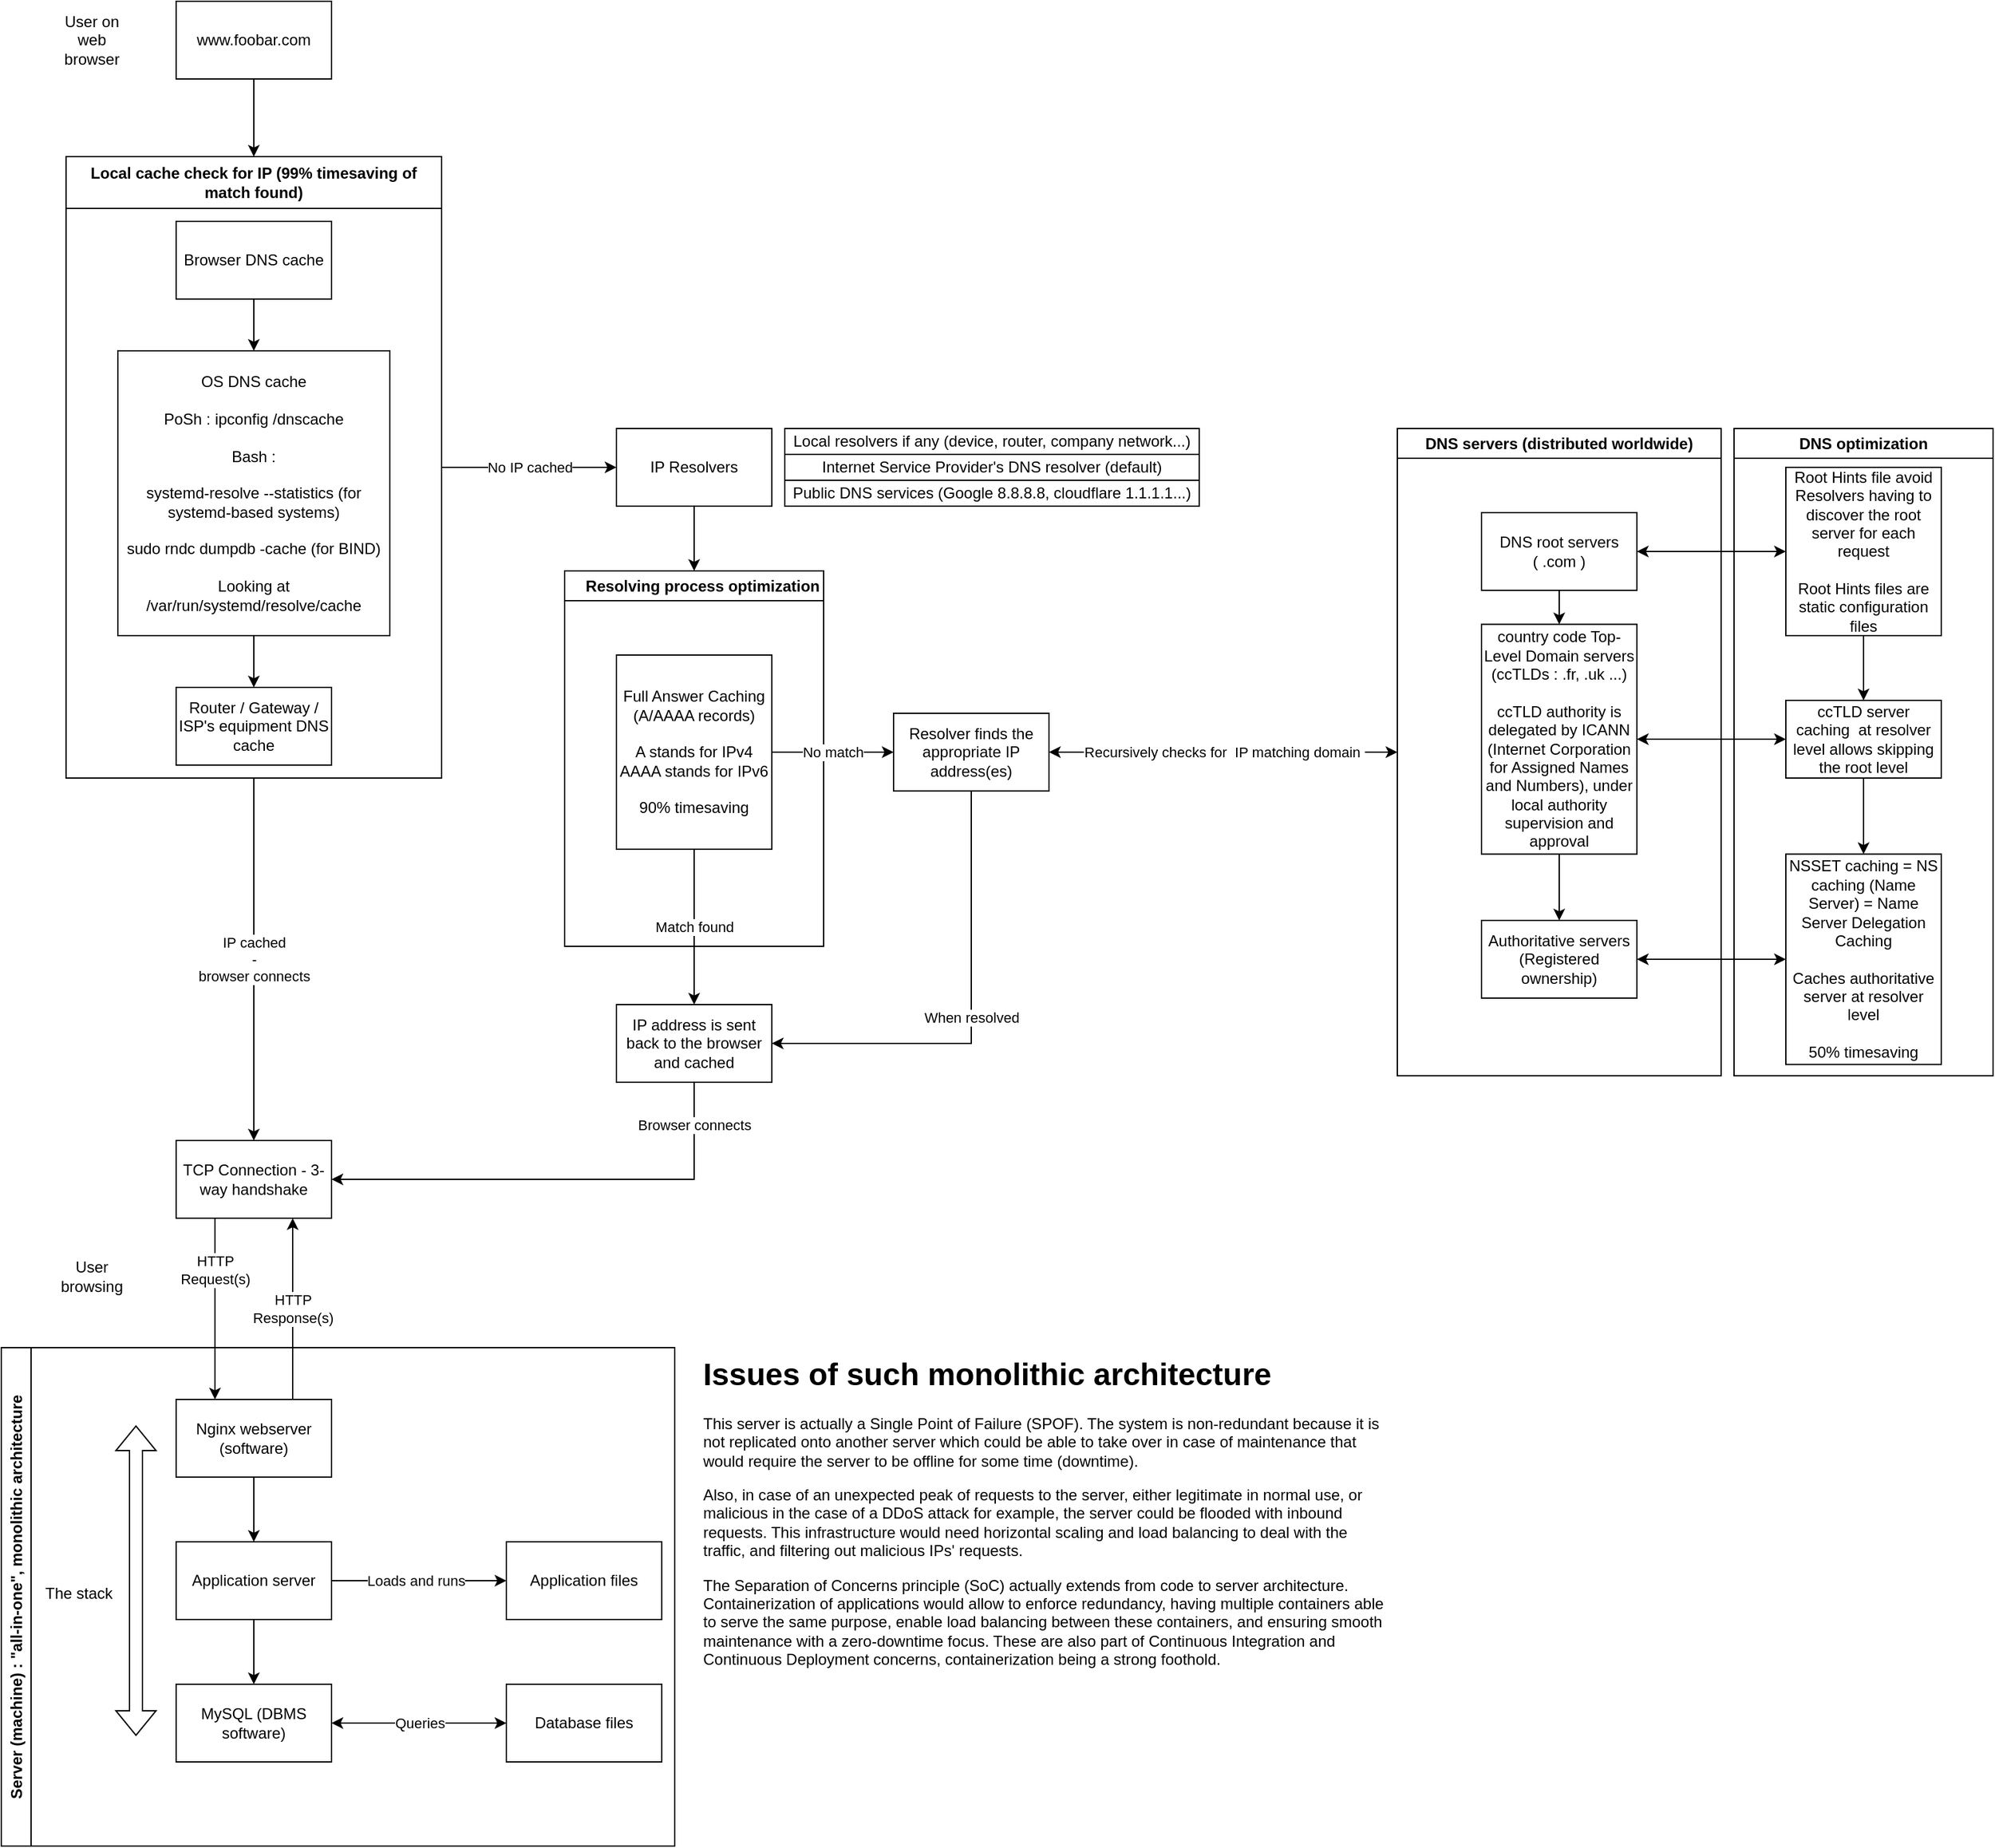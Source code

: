 <mxfile version="27.0.5">
  <diagram name="Page-1" id="AMXWV3zxx2AqXyukk0Ai">
    <mxGraphModel dx="2363" dy="1260" grid="1" gridSize="10" guides="1" tooltips="1" connect="1" arrows="1" fold="1" page="1" pageScale="1" pageWidth="850" pageHeight="1100" math="0" shadow="0">
      <root>
        <mxCell id="0" />
        <mxCell id="1" parent="0" />
        <mxCell id="K1ztfGsYkskTR4_yVOU--4" style="edgeStyle=orthogonalEdgeStyle;rounded=0;orthogonalLoop=1;jettySize=auto;html=1;exitX=0.5;exitY=1;exitDx=0;exitDy=0;entryX=0.5;entryY=0;entryDx=0;entryDy=0;" parent="1" source="K1ztfGsYkskTR4_yVOU--1" target="n4Y1SSVw6h_WjynO-tZ9-29" edge="1">
          <mxGeometry relative="1" as="geometry">
            <mxPoint x="235" y="160" as="targetPoint" />
          </mxGeometry>
        </mxCell>
        <mxCell id="K1ztfGsYkskTR4_yVOU--1" value="www.foobar.com" style="rounded=0;whiteSpace=wrap;html=1;" parent="1" vertex="1">
          <mxGeometry x="175" y="40" width="120" height="60" as="geometry" />
        </mxCell>
        <mxCell id="K1ztfGsYkskTR4_yVOU--2" value="User on web browser" style="text;html=1;align=center;verticalAlign=middle;whiteSpace=wrap;rounded=0;" parent="1" vertex="1">
          <mxGeometry x="80" y="55" width="60" height="30" as="geometry" />
        </mxCell>
        <mxCell id="K1ztfGsYkskTR4_yVOU--7" value="No IP cached" style="edgeStyle=orthogonalEdgeStyle;rounded=0;orthogonalLoop=1;jettySize=auto;html=1;exitX=1;exitY=0.5;exitDx=0;exitDy=0;entryX=0;entryY=0.5;entryDx=0;entryDy=0;" parent="1" source="n4Y1SSVw6h_WjynO-tZ9-29" target="K1ztfGsYkskTR4_yVOU--5" edge="1">
          <mxGeometry relative="1" as="geometry">
            <mxPoint x="295" y="190" as="sourcePoint" />
          </mxGeometry>
        </mxCell>
        <mxCell id="K1ztfGsYkskTR4_yVOU--13" value="IP cached&lt;br&gt;-&lt;br&gt;browser connects" style="edgeStyle=orthogonalEdgeStyle;rounded=0;orthogonalLoop=1;jettySize=auto;html=1;exitX=0.5;exitY=1;exitDx=0;exitDy=0;entryX=0.5;entryY=0;entryDx=0;entryDy=0;" parent="1" source="n4Y1SSVw6h_WjynO-tZ9-29" target="n4Y1SSVw6h_WjynO-tZ9-35" edge="1">
          <mxGeometry relative="1" as="geometry">
            <mxPoint x="235" y="220" as="sourcePoint" />
            <mxPoint as="offset" />
          </mxGeometry>
        </mxCell>
        <mxCell id="K1ztfGsYkskTR4_yVOU--14" value="Browser connects" style="edgeStyle=orthogonalEdgeStyle;rounded=0;orthogonalLoop=1;jettySize=auto;html=1;exitX=0.5;exitY=1;exitDx=0;exitDy=0;entryX=1;entryY=0.5;entryDx=0;entryDy=0;" parent="1" source="K1ztfGsYkskTR4_yVOU--10" target="n4Y1SSVw6h_WjynO-tZ9-35" edge="1">
          <mxGeometry x="-0.815" relative="1" as="geometry">
            <mxPoint as="offset" />
          </mxGeometry>
        </mxCell>
        <mxCell id="K1ztfGsYkskTR4_yVOU--19" value="Server (machine) : &quot;all-in-one&quot;, monolithic architecture" style="swimlane;horizontal=0;whiteSpace=wrap;html=1;" parent="1" vertex="1">
          <mxGeometry x="40" y="1080" width="520" height="385" as="geometry" />
        </mxCell>
        <mxCell id="K1ztfGsYkskTR4_yVOU--23" style="edgeStyle=orthogonalEdgeStyle;rounded=0;orthogonalLoop=1;jettySize=auto;html=1;exitX=0.5;exitY=1;exitDx=0;exitDy=0;entryX=0.5;entryY=0;entryDx=0;entryDy=0;" parent="K1ztfGsYkskTR4_yVOU--19" source="K1ztfGsYkskTR4_yVOU--20" target="K1ztfGsYkskTR4_yVOU--22" edge="1">
          <mxGeometry relative="1" as="geometry" />
        </mxCell>
        <mxCell id="K1ztfGsYkskTR4_yVOU--20" value="Nginx webserver (software)" style="rounded=0;whiteSpace=wrap;html=1;" parent="K1ztfGsYkskTR4_yVOU--19" vertex="1">
          <mxGeometry x="135" y="40" width="120" height="60" as="geometry" />
        </mxCell>
        <mxCell id="K1ztfGsYkskTR4_yVOU--26" value="Loads and runs" style="edgeStyle=orthogonalEdgeStyle;rounded=0;orthogonalLoop=1;jettySize=auto;html=1;exitX=1;exitY=0.5;exitDx=0;exitDy=0;entryX=0;entryY=0.5;entryDx=0;entryDy=0;" parent="K1ztfGsYkskTR4_yVOU--19" source="K1ztfGsYkskTR4_yVOU--22" target="K1ztfGsYkskTR4_yVOU--24" edge="1">
          <mxGeometry x="-0.037" relative="1" as="geometry">
            <mxPoint as="offset" />
          </mxGeometry>
        </mxCell>
        <mxCell id="K1ztfGsYkskTR4_yVOU--30" style="edgeStyle=orthogonalEdgeStyle;rounded=0;orthogonalLoop=1;jettySize=auto;html=1;exitX=0.5;exitY=1;exitDx=0;exitDy=0;entryX=0.5;entryY=0;entryDx=0;entryDy=0;" parent="K1ztfGsYkskTR4_yVOU--19" source="K1ztfGsYkskTR4_yVOU--22" target="K1ztfGsYkskTR4_yVOU--21" edge="1">
          <mxGeometry relative="1" as="geometry" />
        </mxCell>
        <mxCell id="K1ztfGsYkskTR4_yVOU--22" value="Application server" style="rounded=0;whiteSpace=wrap;html=1;" parent="K1ztfGsYkskTR4_yVOU--19" vertex="1">
          <mxGeometry x="135" y="150" width="120" height="60" as="geometry" />
        </mxCell>
        <mxCell id="K1ztfGsYkskTR4_yVOU--29" value="Queries" style="edgeStyle=orthogonalEdgeStyle;rounded=0;orthogonalLoop=1;jettySize=auto;html=1;exitX=1;exitY=0.5;exitDx=0;exitDy=0;entryX=0;entryY=0.5;entryDx=0;entryDy=0;startArrow=classic;startFill=1;" parent="K1ztfGsYkskTR4_yVOU--19" source="K1ztfGsYkskTR4_yVOU--21" target="K1ztfGsYkskTR4_yVOU--28" edge="1">
          <mxGeometry relative="1" as="geometry" />
        </mxCell>
        <mxCell id="K1ztfGsYkskTR4_yVOU--21" value="MySQL (DBMS software)" style="rounded=0;whiteSpace=wrap;html=1;" parent="K1ztfGsYkskTR4_yVOU--19" vertex="1">
          <mxGeometry x="135" y="260" width="120" height="60" as="geometry" />
        </mxCell>
        <mxCell id="K1ztfGsYkskTR4_yVOU--28" value="Database files" style="rounded=0;whiteSpace=wrap;html=1;" parent="K1ztfGsYkskTR4_yVOU--19" vertex="1">
          <mxGeometry x="390" y="260" width="120" height="60" as="geometry" />
        </mxCell>
        <mxCell id="K1ztfGsYkskTR4_yVOU--24" value="Application files" style="rounded=0;whiteSpace=wrap;html=1;" parent="K1ztfGsYkskTR4_yVOU--19" vertex="1">
          <mxGeometry x="390" y="150" width="120" height="60" as="geometry" />
        </mxCell>
        <mxCell id="n4Y1SSVw6h_WjynO-tZ9-28" value="The stack" style="text;html=1;align=center;verticalAlign=middle;whiteSpace=wrap;rounded=0;" parent="K1ztfGsYkskTR4_yVOU--19" vertex="1">
          <mxGeometry x="30" y="175" width="60" height="30" as="geometry" />
        </mxCell>
        <mxCell id="n4Y1SSVw6h_WjynO-tZ9-27" value="" style="shape=flexArrow;endArrow=classic;startArrow=classic;html=1;rounded=0;" parent="K1ztfGsYkskTR4_yVOU--19" edge="1">
          <mxGeometry width="100" height="100" relative="1" as="geometry">
            <mxPoint x="104" y="300" as="sourcePoint" />
            <mxPoint x="104" y="60" as="targetPoint" />
          </mxGeometry>
        </mxCell>
        <mxCell id="n4Y1SSVw6h_WjynO-tZ9-29" value="Local cache check for IP (99% timesaving of match found)" style="swimlane;whiteSpace=wrap;html=1;startSize=40;" parent="1" vertex="1">
          <mxGeometry x="90" y="160" width="290" height="480" as="geometry" />
        </mxCell>
        <mxCell id="n4Y1SSVw6h_WjynO-tZ9-32" style="edgeStyle=orthogonalEdgeStyle;rounded=0;orthogonalLoop=1;jettySize=auto;html=1;exitX=0.5;exitY=1;exitDx=0;exitDy=0;entryX=0.5;entryY=0;entryDx=0;entryDy=0;" parent="n4Y1SSVw6h_WjynO-tZ9-29" source="n4Y1SSVw6h_WjynO-tZ9-30" target="n4Y1SSVw6h_WjynO-tZ9-31" edge="1">
          <mxGeometry relative="1" as="geometry" />
        </mxCell>
        <mxCell id="n4Y1SSVw6h_WjynO-tZ9-30" value="Browser DNS cache" style="rounded=0;whiteSpace=wrap;html=1;" parent="n4Y1SSVw6h_WjynO-tZ9-29" vertex="1">
          <mxGeometry x="85" y="50" width="120" height="60" as="geometry" />
        </mxCell>
        <mxCell id="n4Y1SSVw6h_WjynO-tZ9-34" style="edgeStyle=orthogonalEdgeStyle;rounded=0;orthogonalLoop=1;jettySize=auto;html=1;exitX=0.5;exitY=1;exitDx=0;exitDy=0;entryX=0.5;entryY=0;entryDx=0;entryDy=0;" parent="n4Y1SSVw6h_WjynO-tZ9-29" source="n4Y1SSVw6h_WjynO-tZ9-31" target="n4Y1SSVw6h_WjynO-tZ9-33" edge="1">
          <mxGeometry relative="1" as="geometry" />
        </mxCell>
        <mxCell id="n4Y1SSVw6h_WjynO-tZ9-31" value="&lt;font face=&quot;Helvetica&quot;&gt;OS DNS cache&lt;br&gt;&lt;br&gt;PoSh : ipconfig /dnscache&lt;br&gt;&lt;br&gt;Bash :&lt;/font&gt;&lt;div&gt;&lt;br&gt;&lt;div&gt;&lt;div&gt;&lt;code style=&quot;background-color: transparent; color: light-dark(rgb(0, 0, 0), rgb(255, 255, 255));&quot; class=&quot;bg-text-200/5 border border-0.5 border-border-300 text-danger-000 whitespace-pre-wrap rounded-[0.4rem] px-1 py-px text-[0.9rem]&quot;&gt;&lt;font face=&quot;Helvetica&quot;&gt;systemd-resolve --statistics&lt;/font&gt;&lt;/code&gt;&lt;span style=&quot;font-family: Helvetica; background-color: transparent; color: light-dark(rgb(0, 0, 0), rgb(255, 255, 255));&quot;&gt; (for systemd-based systems)&lt;br&gt;&lt;/span&gt;&lt;code style=&quot;font-family: Helvetica; background-color: transparent; color: light-dark(rgb(0, 0, 0), rgb(255, 255, 255));&quot; class=&quot;bg-text-200/5 border border-0.5 border-border-300 text-danger-000 whitespace-pre-wrap rounded-[0.4rem] px-1 py-px text-[0.9rem]&quot;&gt;&lt;br&gt;sudo rndc dumpdb -cache&lt;/code&gt;&lt;span style=&quot;font-family: Helvetica; background-color: transparent; color: light-dark(rgb(0, 0, 0), rgb(255, 255, 255));&quot;&gt; (for BIND)&lt;br&gt;&lt;/span&gt;&lt;span style=&quot;font-family: Helvetica; background-color: transparent; color: light-dark(rgb(0, 0, 0), rgb(255, 255, 255));&quot;&gt;&lt;br&gt;Looking at &lt;/span&gt;&lt;code style=&quot;font-family: Helvetica; background-color: transparent; color: light-dark(rgb(0, 0, 0), rgb(255, 255, 255));&quot; class=&quot;bg-text-200/5 border border-0.5 border-border-300 text-danger-000 whitespace-pre-wrap rounded-[0.4rem] px-1 py-px text-[0.9rem]&quot;&gt;/var/run/systemd/resolve/cache&lt;/code&gt;&lt;/div&gt;&lt;/div&gt;&lt;/div&gt;" style="rounded=0;whiteSpace=wrap;html=1;" parent="n4Y1SSVw6h_WjynO-tZ9-29" vertex="1">
          <mxGeometry x="40" y="150" width="210" height="220" as="geometry" />
        </mxCell>
        <mxCell id="n4Y1SSVw6h_WjynO-tZ9-33" value="Router / Gateway / ISP&#39;s equipment DNS cache" style="rounded=0;whiteSpace=wrap;html=1;" parent="n4Y1SSVw6h_WjynO-tZ9-29" vertex="1">
          <mxGeometry x="85" y="410" width="120" height="60" as="geometry" />
        </mxCell>
        <mxCell id="n4Y1SSVw6h_WjynO-tZ9-37" value="HTTP&lt;div&gt;Request(s)&lt;/div&gt;" style="edgeStyle=orthogonalEdgeStyle;rounded=0;orthogonalLoop=1;jettySize=auto;html=1;exitX=0.25;exitY=1;exitDx=0;exitDy=0;entryX=0.25;entryY=0;entryDx=0;entryDy=0;" parent="1" source="n4Y1SSVw6h_WjynO-tZ9-35" target="K1ztfGsYkskTR4_yVOU--20" edge="1">
          <mxGeometry x="-0.429" relative="1" as="geometry">
            <mxPoint as="offset" />
          </mxGeometry>
        </mxCell>
        <mxCell id="n4Y1SSVw6h_WjynO-tZ9-35" value="TCP Connection - 3-way handshake" style="rounded=0;whiteSpace=wrap;html=1;" parent="1" vertex="1">
          <mxGeometry x="175" y="920" width="120" height="60" as="geometry" />
        </mxCell>
        <mxCell id="n4Y1SSVw6h_WjynO-tZ9-38" value="HTTP&lt;div&gt;Response(s)&lt;/div&gt;" style="edgeStyle=orthogonalEdgeStyle;rounded=0;orthogonalLoop=1;jettySize=auto;html=1;exitX=0.75;exitY=0;exitDx=0;exitDy=0;entryX=0.75;entryY=1;entryDx=0;entryDy=0;" parent="1" source="K1ztfGsYkskTR4_yVOU--20" target="n4Y1SSVw6h_WjynO-tZ9-35" edge="1">
          <mxGeometry relative="1" as="geometry" />
        </mxCell>
        <mxCell id="n4Y1SSVw6h_WjynO-tZ9-41" value="User browsing" style="text;html=1;align=center;verticalAlign=middle;whiteSpace=wrap;rounded=0;" parent="1" vertex="1">
          <mxGeometry x="80" y="1010" width="60" height="30" as="geometry" />
        </mxCell>
        <mxCell id="n4Y1SSVw6h_WjynO-tZ9-42" value="&lt;h1 style=&quot;margin-top: 0px;&quot;&gt;Issues of such monolithic architecture&lt;/h1&gt;&lt;p&gt;This server is actually a Single Point of Failure (SPOF). The system is non-redundant because it is not replicated onto another server which could be able to take over in case of maintenance that would require the server to be offline for some time (downtime).&lt;br&gt;&lt;/p&gt;&lt;p&gt;Also, in case of an unexpected peak of requests to the server, either legitimate in normal use, or malicious in the case of a DDoS attack for example, the server could be flooded with inbound requests. This infrastructure would need horizontal scaling and load balancing to deal with the traffic, and filtering out malicious IPs&#39; requests.&lt;/p&gt;&lt;p&gt;The Separation of Concerns principle (SoC) actually extends from code to server architecture. Containerization of applications would allow to enforce redundancy, having multiple containers able to serve the same purpose, enable load balancing between these containers, and ensuring smooth maintenance with a zero-downtime focus. These are also part of Continuous Integration and Continuous Deployment concerns, containerization being a strong foothold.&lt;/p&gt;" style="text;html=1;whiteSpace=wrap;overflow=hidden;rounded=0;" parent="1" vertex="1">
          <mxGeometry x="580" y="1080" width="530" height="250" as="geometry" />
        </mxCell>
        <mxCell id="9ES3wV0YmwSsCTRf7q2G-2" value="" style="group" vertex="1" connectable="0" parent="1">
          <mxGeometry x="475" y="370" width="1103" height="505" as="geometry" />
        </mxCell>
        <mxCell id="K1ztfGsYkskTR4_yVOU--5" value="IP Resolvers" style="rounded=0;whiteSpace=wrap;html=1;" parent="9ES3wV0YmwSsCTRf7q2G-2" vertex="1">
          <mxGeometry x="40" width="120" height="60" as="geometry" />
        </mxCell>
        <mxCell id="K1ztfGsYkskTR4_yVOU--8" value="Resolver finds the appropriate IP address(es)" style="rounded=0;whiteSpace=wrap;html=1;" parent="9ES3wV0YmwSsCTRf7q2G-2" vertex="1">
          <mxGeometry x="254" y="220" width="120" height="60" as="geometry" />
        </mxCell>
        <mxCell id="K1ztfGsYkskTR4_yVOU--10" value="IP address is sent back to the browser and cached" style="rounded=0;whiteSpace=wrap;html=1;" parent="9ES3wV0YmwSsCTRf7q2G-2" vertex="1">
          <mxGeometry x="40" y="445" width="120" height="60" as="geometry" />
        </mxCell>
        <mxCell id="n4Y1SSVw6h_WjynO-tZ9-4" value="DNS servers (distributed worldwide)" style="swimlane;whiteSpace=wrap;html=1;" parent="9ES3wV0YmwSsCTRf7q2G-2" vertex="1">
          <mxGeometry x="643" width="250" height="500" as="geometry" />
        </mxCell>
        <mxCell id="n4Y1SSVw6h_WjynO-tZ9-8" style="edgeStyle=orthogonalEdgeStyle;rounded=0;orthogonalLoop=1;jettySize=auto;html=1;exitX=0.5;exitY=1;exitDx=0;exitDy=0;entryX=0.5;entryY=0;entryDx=0;entryDy=0;" parent="n4Y1SSVw6h_WjynO-tZ9-4" source="K1ztfGsYkskTR4_yVOU--15" target="n4Y1SSVw6h_WjynO-tZ9-5" edge="1">
          <mxGeometry relative="1" as="geometry" />
        </mxCell>
        <mxCell id="K1ztfGsYkskTR4_yVOU--15" value="DNS root servers &lt;br&gt;( .com )" style="rounded=0;whiteSpace=wrap;html=1;" parent="n4Y1SSVw6h_WjynO-tZ9-4" vertex="1">
          <mxGeometry x="65" y="65" width="120" height="60" as="geometry" />
        </mxCell>
        <mxCell id="n4Y1SSVw6h_WjynO-tZ9-9" style="edgeStyle=orthogonalEdgeStyle;rounded=0;orthogonalLoop=1;jettySize=auto;html=1;exitX=0.5;exitY=1;exitDx=0;exitDy=0;entryX=0.5;entryY=0;entryDx=0;entryDy=0;" parent="n4Y1SSVw6h_WjynO-tZ9-4" source="n4Y1SSVw6h_WjynO-tZ9-5" target="n4Y1SSVw6h_WjynO-tZ9-6" edge="1">
          <mxGeometry relative="1" as="geometry" />
        </mxCell>
        <mxCell id="n4Y1SSVw6h_WjynO-tZ9-5" value="country code Top-Level Domain servers (ccTLDs : .fr, .uk ...)&lt;br&gt;&lt;br&gt;ccTLD authority is delegated by ICANN (Internet Corporation for Assigned Names and Numbers), under local authority supervision and approval" style="rounded=0;whiteSpace=wrap;html=1;" parent="n4Y1SSVw6h_WjynO-tZ9-4" vertex="1">
          <mxGeometry x="65" y="151.25" width="120" height="177.5" as="geometry" />
        </mxCell>
        <mxCell id="n4Y1SSVw6h_WjynO-tZ9-6" value="&lt;div&gt;Authoritative servers&lt;br&gt;(Registered ownership)&lt;/div&gt;" style="rounded=0;whiteSpace=wrap;html=1;" parent="n4Y1SSVw6h_WjynO-tZ9-4" vertex="1">
          <mxGeometry x="65" y="380" width="120" height="60" as="geometry" />
        </mxCell>
        <mxCell id="n4Y1SSVw6h_WjynO-tZ9-10" value="DNS optimization" style="swimlane;whiteSpace=wrap;html=1;" parent="9ES3wV0YmwSsCTRf7q2G-2" vertex="1">
          <mxGeometry x="903" width="200" height="500" as="geometry" />
        </mxCell>
        <mxCell id="n4Y1SSVw6h_WjynO-tZ9-13" style="edgeStyle=orthogonalEdgeStyle;rounded=0;orthogonalLoop=1;jettySize=auto;html=1;exitX=0.5;exitY=1;exitDx=0;exitDy=0;entryX=0.5;entryY=0;entryDx=0;entryDy=0;" parent="n4Y1SSVw6h_WjynO-tZ9-10" source="n4Y1SSVw6h_WjynO-tZ9-11" target="n4Y1SSVw6h_WjynO-tZ9-12" edge="1">
          <mxGeometry relative="1" as="geometry" />
        </mxCell>
        <mxCell id="n4Y1SSVw6h_WjynO-tZ9-11" value="Root Hints file avoid Resolvers having to discover the root server for each request&lt;br&gt;&lt;br&gt;Root Hints files are static configuration files" style="rounded=0;whiteSpace=wrap;html=1;" parent="n4Y1SSVw6h_WjynO-tZ9-10" vertex="1">
          <mxGeometry x="40" y="30" width="120" height="130" as="geometry" />
        </mxCell>
        <mxCell id="n4Y1SSVw6h_WjynO-tZ9-15" style="edgeStyle=orthogonalEdgeStyle;rounded=0;orthogonalLoop=1;jettySize=auto;html=1;exitX=0.5;exitY=1;exitDx=0;exitDy=0;entryX=0.5;entryY=0;entryDx=0;entryDy=0;" parent="n4Y1SSVw6h_WjynO-tZ9-10" source="n4Y1SSVw6h_WjynO-tZ9-12" target="n4Y1SSVw6h_WjynO-tZ9-14" edge="1">
          <mxGeometry relative="1" as="geometry" />
        </mxCell>
        <mxCell id="n4Y1SSVw6h_WjynO-tZ9-12" value="ccTLD server caching&amp;nbsp; at resolver level allows skipping the root level" style="rounded=0;whiteSpace=wrap;html=1;" parent="n4Y1SSVw6h_WjynO-tZ9-10" vertex="1">
          <mxGeometry x="40" y="210" width="120" height="60" as="geometry" />
        </mxCell>
        <mxCell id="n4Y1SSVw6h_WjynO-tZ9-14" value="NSSET caching = NS caching (Name Server) = Name Server Delegation Caching&lt;br&gt;&lt;br&gt;Caches authoritative server at resolver level&lt;br&gt;&lt;br&gt;50% timesaving" style="rounded=0;whiteSpace=wrap;html=1;" parent="n4Y1SSVw6h_WjynO-tZ9-10" vertex="1">
          <mxGeometry x="40" y="328.75" width="120" height="162.5" as="geometry" />
        </mxCell>
        <mxCell id="n4Y1SSVw6h_WjynO-tZ9-23" value="&amp;nbsp; &amp;nbsp; Resolving process optimization" style="swimlane;whiteSpace=wrap;html=1;" parent="9ES3wV0YmwSsCTRf7q2G-2" vertex="1">
          <mxGeometry y="110" width="200" height="290" as="geometry" />
        </mxCell>
        <mxCell id="n4Y1SSVw6h_WjynO-tZ9-21" value="Full Answer Caching (A/AAAA records)&lt;div&gt;&lt;br&gt;&lt;/div&gt;&lt;div&gt;A stands for IPv4&lt;/div&gt;&lt;div&gt;AAAA stands for IPv6&lt;br&gt;&lt;br&gt;90% timesaving&lt;/div&gt;" style="rounded=0;whiteSpace=wrap;html=1;" parent="n4Y1SSVw6h_WjynO-tZ9-23" vertex="1">
          <mxGeometry x="40" y="65" width="120" height="150" as="geometry" />
        </mxCell>
        <mxCell id="9ES3wV0YmwSsCTRf7q2G-1" value="" style="group" vertex="1" connectable="0" parent="9ES3wV0YmwSsCTRf7q2G-2">
          <mxGeometry x="170" width="320" height="60" as="geometry" />
        </mxCell>
        <mxCell id="n4Y1SSVw6h_WjynO-tZ9-1" value="Local resolvers if any (device, router, company network...)" style="rounded=0;whiteSpace=wrap;html=1;" parent="9ES3wV0YmwSsCTRf7q2G-1" vertex="1">
          <mxGeometry width="320" height="20" as="geometry" />
        </mxCell>
        <mxCell id="n4Y1SSVw6h_WjynO-tZ9-2" value="Internet Service Provider&#39;s DNS resolver (default)" style="rounded=0;whiteSpace=wrap;html=1;" parent="9ES3wV0YmwSsCTRf7q2G-1" vertex="1">
          <mxGeometry y="20" width="320" height="20" as="geometry" />
        </mxCell>
        <mxCell id="n4Y1SSVw6h_WjynO-tZ9-3" value="Public DNS services (Google 8.8.8.8, cloudflare 1.1.1.1...)" style="rounded=0;whiteSpace=wrap;html=1;" parent="9ES3wV0YmwSsCTRf7q2G-1" vertex="1">
          <mxGeometry y="40" width="320" height="20" as="geometry" />
        </mxCell>
        <mxCell id="n4Y1SSVw6h_WjynO-tZ9-26" value="When resolved" style="edgeStyle=orthogonalEdgeStyle;rounded=0;orthogonalLoop=1;jettySize=auto;html=1;exitX=0.5;exitY=1;exitDx=0;exitDy=0;entryX=1;entryY=0.5;entryDx=0;entryDy=0;" parent="9ES3wV0YmwSsCTRf7q2G-2" source="K1ztfGsYkskTR4_yVOU--8" target="K1ztfGsYkskTR4_yVOU--10" edge="1">
          <mxGeometry relative="1" as="geometry" />
        </mxCell>
        <mxCell id="K1ztfGsYkskTR4_yVOU--16" value="Recursively checks for&amp;nbsp; IP matching domain&amp;nbsp;" style="edgeStyle=orthogonalEdgeStyle;rounded=0;orthogonalLoop=1;jettySize=auto;html=1;exitX=1;exitY=0.5;exitDx=0;exitDy=0;entryX=0;entryY=0.5;entryDx=0;entryDy=0;startArrow=classic;startFill=1;" parent="9ES3wV0YmwSsCTRf7q2G-2" source="K1ztfGsYkskTR4_yVOU--8" target="n4Y1SSVw6h_WjynO-tZ9-4" edge="1">
          <mxGeometry relative="1" as="geometry" />
        </mxCell>
        <mxCell id="n4Y1SSVw6h_WjynO-tZ9-19" style="edgeStyle=orthogonalEdgeStyle;rounded=0;orthogonalLoop=1;jettySize=auto;html=1;exitX=1;exitY=0.5;exitDx=0;exitDy=0;entryX=0;entryY=0.5;entryDx=0;entryDy=0;startArrow=classic;startFill=1;" parent="9ES3wV0YmwSsCTRf7q2G-2" source="K1ztfGsYkskTR4_yVOU--15" target="n4Y1SSVw6h_WjynO-tZ9-11" edge="1">
          <mxGeometry relative="1" as="geometry" />
        </mxCell>
        <mxCell id="n4Y1SSVw6h_WjynO-tZ9-18" style="edgeStyle=orthogonalEdgeStyle;rounded=0;orthogonalLoop=1;jettySize=auto;html=1;exitX=1;exitY=0.5;exitDx=0;exitDy=0;entryX=0;entryY=0.5;entryDx=0;entryDy=0;startArrow=classic;startFill=1;" parent="9ES3wV0YmwSsCTRf7q2G-2" source="n4Y1SSVw6h_WjynO-tZ9-5" target="n4Y1SSVw6h_WjynO-tZ9-12" edge="1">
          <mxGeometry relative="1" as="geometry" />
        </mxCell>
        <mxCell id="n4Y1SSVw6h_WjynO-tZ9-20" style="edgeStyle=orthogonalEdgeStyle;rounded=0;orthogonalLoop=1;jettySize=auto;html=1;exitX=1;exitY=0.5;exitDx=0;exitDy=0;entryX=0;entryY=0.5;entryDx=0;entryDy=0;startArrow=classic;startFill=1;" parent="9ES3wV0YmwSsCTRf7q2G-2" source="n4Y1SSVw6h_WjynO-tZ9-6" target="n4Y1SSVw6h_WjynO-tZ9-14" edge="1">
          <mxGeometry relative="1" as="geometry" />
        </mxCell>
        <mxCell id="n4Y1SSVw6h_WjynO-tZ9-24" value="Match found" style="edgeStyle=orthogonalEdgeStyle;rounded=0;orthogonalLoop=1;jettySize=auto;html=1;exitX=0.5;exitY=1;exitDx=0;exitDy=0;entryX=0.5;entryY=0;entryDx=0;entryDy=0;" parent="9ES3wV0YmwSsCTRf7q2G-2" source="n4Y1SSVw6h_WjynO-tZ9-21" target="K1ztfGsYkskTR4_yVOU--10" edge="1">
          <mxGeometry relative="1" as="geometry" />
        </mxCell>
        <mxCell id="n4Y1SSVw6h_WjynO-tZ9-25" value="No match" style="edgeStyle=orthogonalEdgeStyle;rounded=0;orthogonalLoop=1;jettySize=auto;html=1;exitX=1;exitY=0.5;exitDx=0;exitDy=0;entryX=0;entryY=0.5;entryDx=0;entryDy=0;" parent="9ES3wV0YmwSsCTRf7q2G-2" source="n4Y1SSVw6h_WjynO-tZ9-21" target="K1ztfGsYkskTR4_yVOU--8" edge="1">
          <mxGeometry relative="1" as="geometry" />
        </mxCell>
        <mxCell id="K1ztfGsYkskTR4_yVOU--9" style="edgeStyle=orthogonalEdgeStyle;rounded=0;orthogonalLoop=1;jettySize=auto;html=1;exitX=0.5;exitY=1;exitDx=0;exitDy=0;entryX=0.5;entryY=0;entryDx=0;entryDy=0;" parent="9ES3wV0YmwSsCTRf7q2G-2" source="K1ztfGsYkskTR4_yVOU--5" target="n4Y1SSVw6h_WjynO-tZ9-23" edge="1">
          <mxGeometry relative="1" as="geometry">
            <mxPoint x="44" y="-70" as="targetPoint" />
          </mxGeometry>
        </mxCell>
      </root>
    </mxGraphModel>
  </diagram>
</mxfile>
